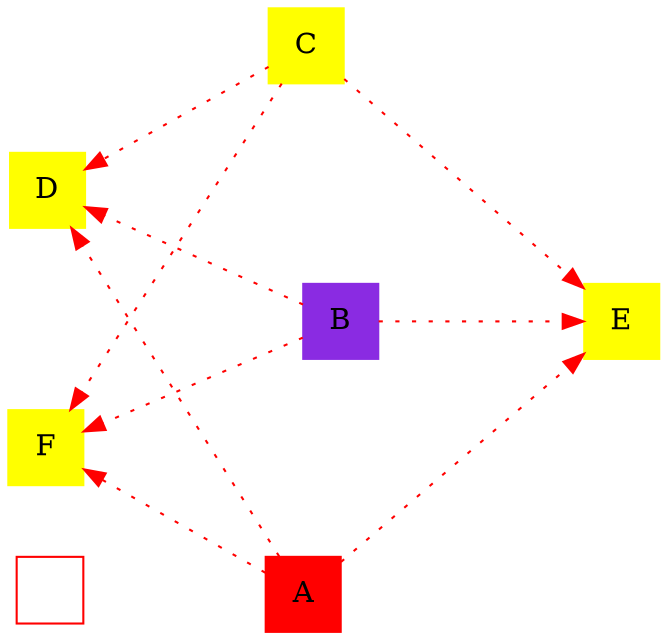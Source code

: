 digraph G {
    beautify = true;
    layout = sfdp;
    _background = "c 7 -#ff0000 p 4 4 4 36 4 36 36 4 36";
    node [shape = square; style = filled; color = yellow;];
    edge [style = dotted; color = red;];
    A [color = red;];
    B [color = blueviolet;];
    {A B C} -> {D E F};
}
